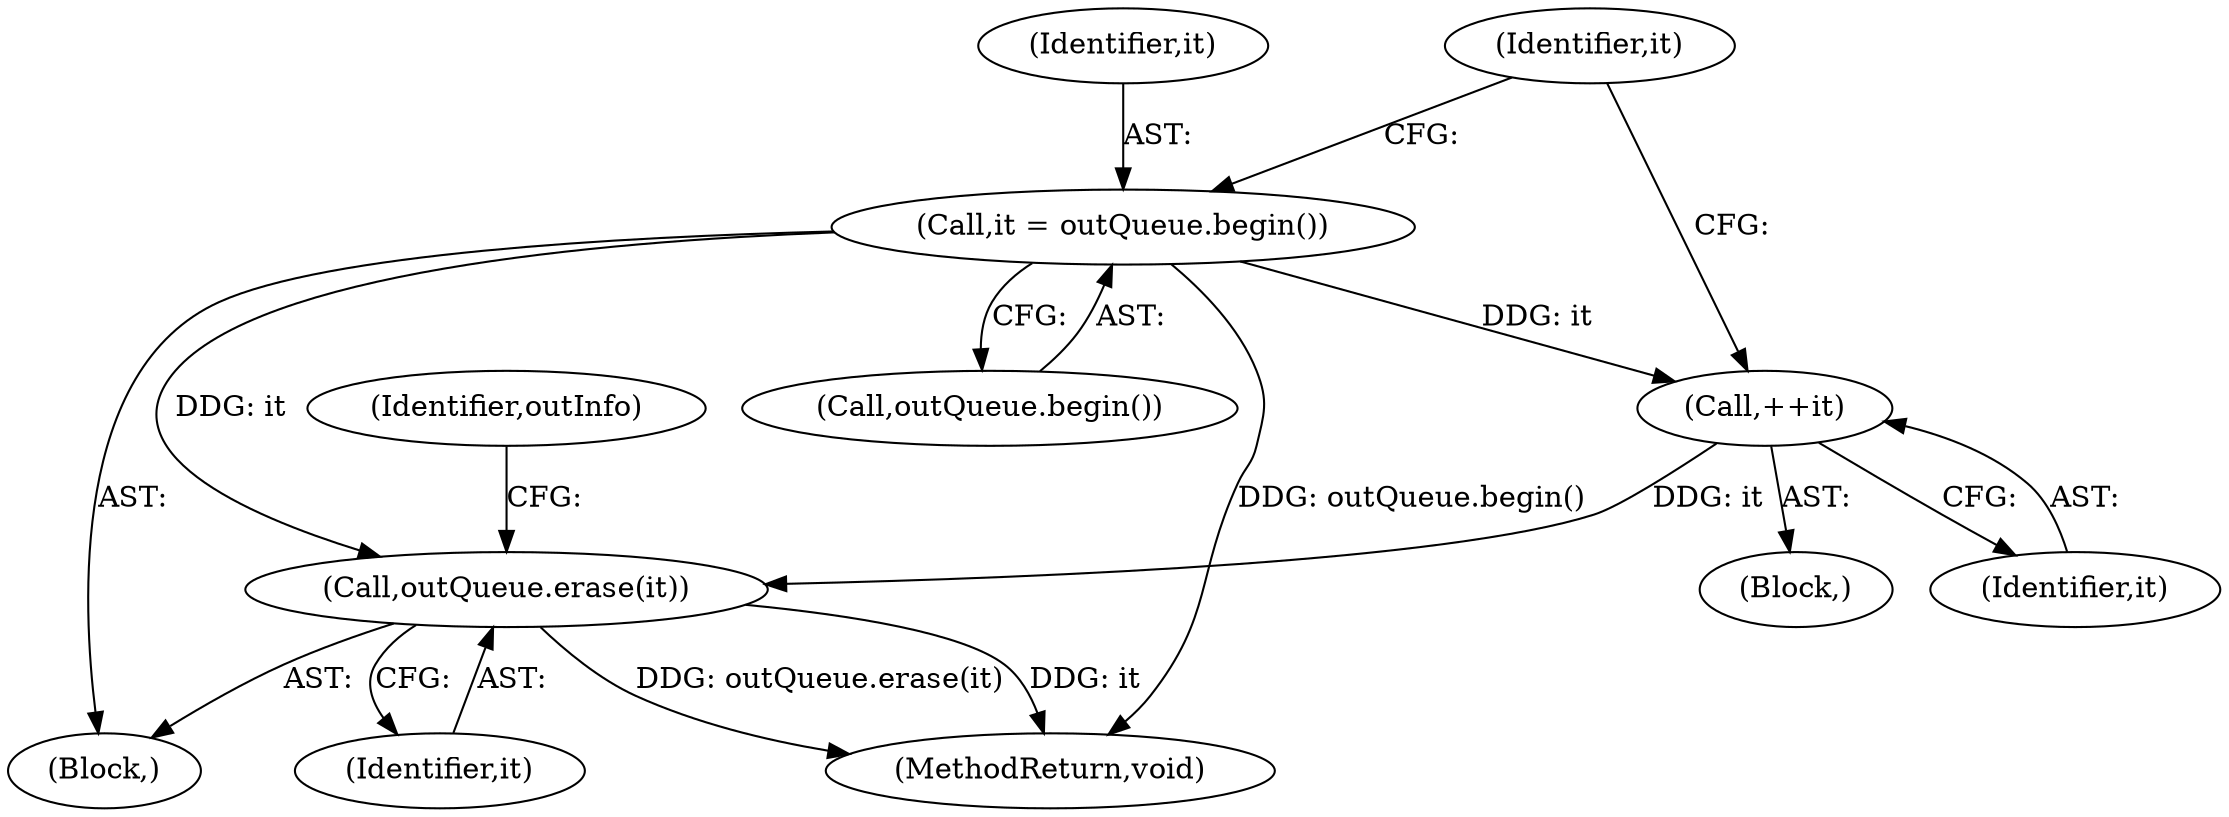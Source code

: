 digraph "0_Android_d2f47191538837e796e2b10c1ff7e1ee35f6e0ab@pointer" {
"1000204" [label="(Call,it = outQueue.begin())"];
"1000215" [label="(Call,++it)"];
"1000227" [label="(Call,outQueue.erase(it))"];
"1000204" [label="(Call,it = outQueue.begin())"];
"1000227" [label="(Call,outQueue.erase(it))"];
"1000640" [label="(MethodReturn,void)"];
"1000214" [label="(Block,)"];
"1000192" [label="(Block,)"];
"1000206" [label="(Call,outQueue.begin())"];
"1000230" [label="(Identifier,outInfo)"];
"1000211" [label="(Identifier,it)"];
"1000215" [label="(Call,++it)"];
"1000205" [label="(Identifier,it)"];
"1000216" [label="(Identifier,it)"];
"1000228" [label="(Identifier,it)"];
"1000204" -> "1000192"  [label="AST: "];
"1000204" -> "1000206"  [label="CFG: "];
"1000205" -> "1000204"  [label="AST: "];
"1000206" -> "1000204"  [label="AST: "];
"1000211" -> "1000204"  [label="CFG: "];
"1000204" -> "1000640"  [label="DDG: outQueue.begin()"];
"1000204" -> "1000215"  [label="DDG: it"];
"1000204" -> "1000227"  [label="DDG: it"];
"1000215" -> "1000214"  [label="AST: "];
"1000215" -> "1000216"  [label="CFG: "];
"1000216" -> "1000215"  [label="AST: "];
"1000211" -> "1000215"  [label="CFG: "];
"1000215" -> "1000227"  [label="DDG: it"];
"1000227" -> "1000192"  [label="AST: "];
"1000227" -> "1000228"  [label="CFG: "];
"1000228" -> "1000227"  [label="AST: "];
"1000230" -> "1000227"  [label="CFG: "];
"1000227" -> "1000640"  [label="DDG: outQueue.erase(it)"];
"1000227" -> "1000640"  [label="DDG: it"];
}
